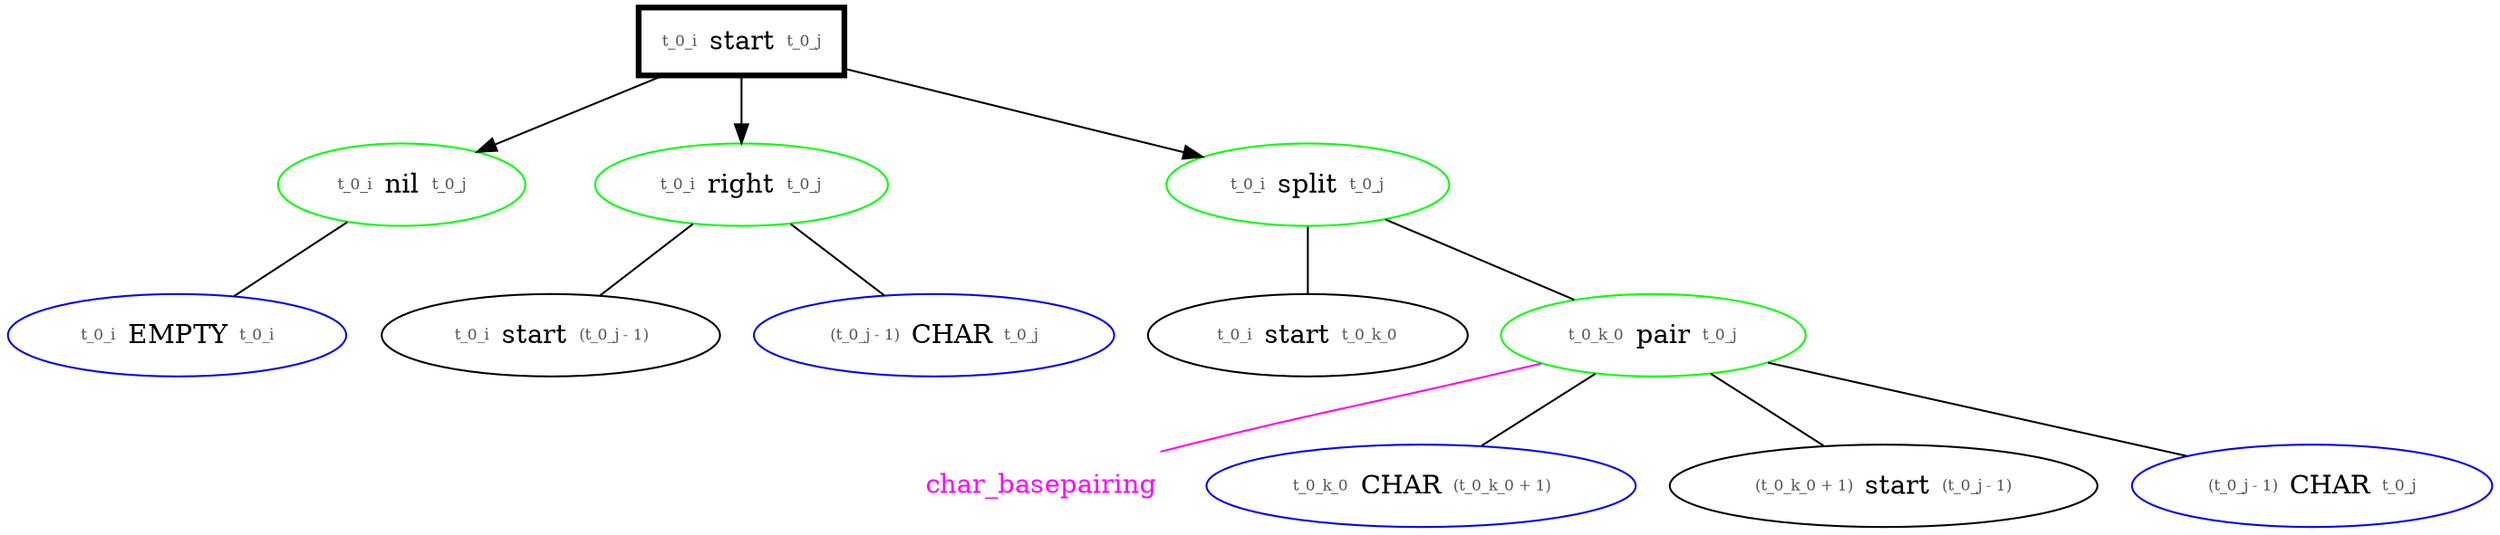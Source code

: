digraph nussinov {
node_1 [ label=<<table border='0'><tr><td><font point-size='8' color='#555555'>t_0_i</font></td><td>start</td><td><font point-size='8' color='#555555'>t_0_j</font></td></tr></table>>, color="black", shape="box", penwidth=3 ];
node_2 [ label=<<table border='0'><tr><td><font point-size='8' color='#555555'>t_0_i</font></td><td>nil</td><td><font point-size='8' color='#555555'>t_0_j</font></td></tr></table>>, color="green" ];
node_3 [ label=<<table border='0'><tr><td><font point-size='8' color='#555555'>t_0_i</font></td><td>EMPTY</td><td><font point-size='8' color='#555555'>t_0_i</font></td></tr></table>>, color="blue" ];
node_2 -> node_3 [ arrowhead=none ];
node_1 -> node_2;
node_4 [ label=<<table border='0'><tr><td><font point-size='8' color='#555555'>t_0_i</font></td><td>right</td><td><font point-size='8' color='#555555'>t_0_j</font></td></tr></table>>, color="green" ];
node_5 [ label=<<table border='0'><tr><td><font point-size='8' color='#555555'>t_0_i</font></td><td>start</td><td><font point-size='8' color='#555555'>(t_0_j - 1)</font></td></tr></table>>, color="black" ];
node_4 -> node_5 [ arrowhead=none ];
node_6 [ label=<<table border='0'><tr><td><font point-size='8' color='#555555'>(t_0_j - 1)</font></td><td>CHAR</td><td><font point-size='8' color='#555555'>t_0_j</font></td></tr></table>>, color="blue" ];
node_4 -> node_6 [ arrowhead=none ];
node_1 -> node_4;
node_7 [ label=<<table border='0'><tr><td><font point-size='8' color='#555555'>t_0_i</font></td><td>split</td><td><font point-size='8' color='#555555'>t_0_j</font></td></tr></table>>, color="green" ];
node_8 [ label=<<table border='0'><tr><td><font point-size='8' color='#555555'>t_0_i</font></td><td>start</td><td><font point-size='8' color='#555555'>t_0_k_0</font></td></tr></table>>, color="black" ];
node_7 -> node_8 [ arrowhead=none ];
node_9 [ label=<<table border='0'><tr><td><font point-size='8' color='#555555'>t_0_k_0</font></td><td>pair</td><td><font point-size='8' color='#555555'>t_0_j</font></td></tr></table>>, color="green" ];
node_10 [ label="char_basepairing" , fontcolor="magenta" , shape=none ];
node_9 -> node_10 [ arrowhead=none, color="magenta" ];
node_11 [ label=<<table border='0'><tr><td><font point-size='8' color='#555555'>t_0_k_0</font></td><td>CHAR</td><td><font point-size='8' color='#555555'>(t_0_k_0 + 1)</font></td></tr></table>>, color="blue" ];
node_9 -> node_11 [ arrowhead=none ];
node_12 [ label=<<table border='0'><tr><td><font point-size='8' color='#555555'>(t_0_k_0 + 1)</font></td><td>start</td><td><font point-size='8' color='#555555'>(t_0_j - 1)</font></td></tr></table>>, color="black" ];
node_9 -> node_12 [ arrowhead=none ];
node_13 [ label=<<table border='0'><tr><td><font point-size='8' color='#555555'>(t_0_j - 1)</font></td><td>CHAR</td><td><font point-size='8' color='#555555'>t_0_j</font></td></tr></table>>, color="blue" ];
node_9 -> node_13 [ arrowhead=none ];
node_7 -> node_9 [ arrowhead=none ];
node_1 -> node_7;
}
